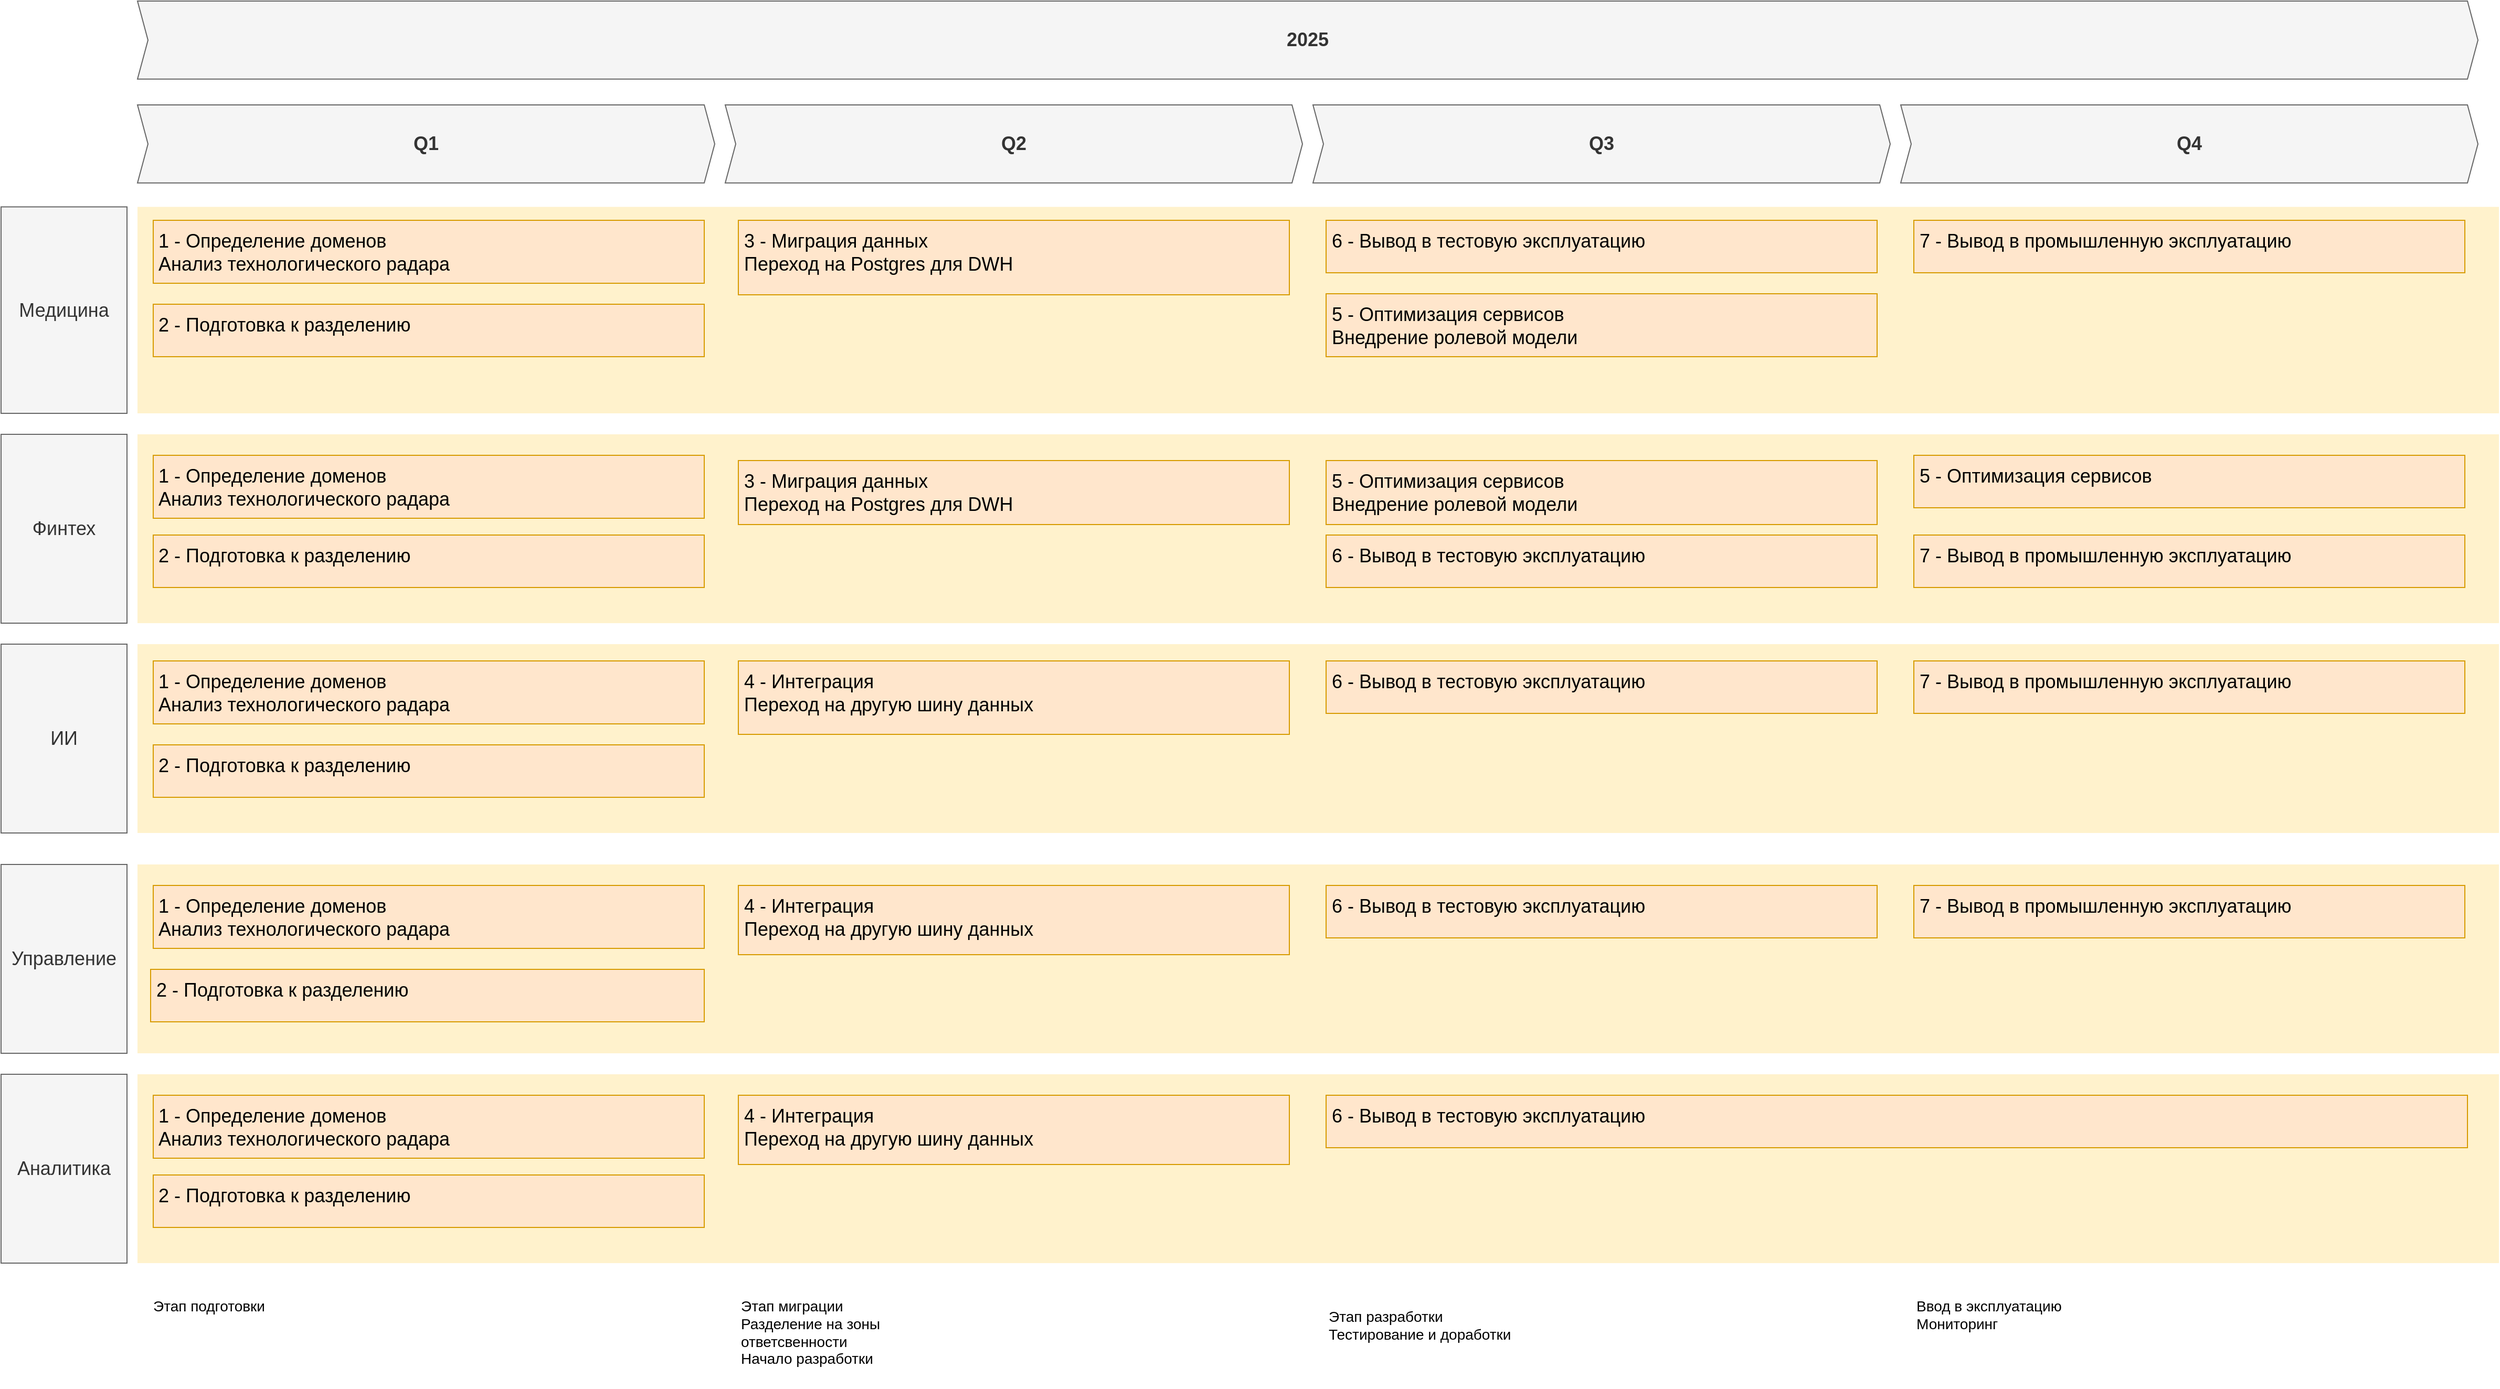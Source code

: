 <mxfile version="26.0.9">
  <diagram name="Страница — 1" id="mhUT8JiSexu-bpIOOjVa">
    <mxGraphModel dx="5972" dy="2233" grid="1" gridSize="10" guides="1" tooltips="1" connect="1" arrows="1" fold="1" page="1" pageScale="1" pageWidth="827" pageHeight="1169" math="0" shadow="0">
      <root>
        <mxCell id="0" />
        <mxCell id="1" parent="0" />
        <mxCell id="IDzzVWDPnWyvxaZOG0bN-16" value="" style="shape=rect;fillColor=#fff2cc;strokeColor=none;fontSize=24;html=1;whiteSpace=wrap;align=left;verticalAlign=top;spacing=5;rounded=0;rotation=0;" vertex="1" parent="1">
          <mxGeometry x="-3050" y="-717" width="2250" height="180" as="geometry" />
        </mxCell>
        <mxCell id="IDzzVWDPnWyvxaZOG0bN-17" value="" style="shape=rect;fillColor=#fff2cc;strokeColor=none;fontSize=24;html=1;whiteSpace=wrap;align=left;verticalAlign=top;spacing=5;rounded=0;rotation=0;" vertex="1" parent="1">
          <mxGeometry x="-3050" y="-933.8" width="2250" height="196.8" as="geometry" />
        </mxCell>
        <mxCell id="IDzzVWDPnWyvxaZOG0bN-20" value="Медицина" style="rounded=0;whiteSpace=wrap;html=1;fillColor=#f5f5f5;fontColor=#333333;strokeColor=#666666;fontSize=18;" vertex="1" parent="1">
          <mxGeometry x="-3180" y="-933.8" width="120" height="196.8" as="geometry" />
        </mxCell>
        <mxCell id="IDzzVWDPnWyvxaZOG0bN-21" value="Финтех" style="rounded=0;whiteSpace=wrap;html=1;fillColor=#f5f5f5;fontColor=#333333;strokeColor=#666666;fontSize=18;" vertex="1" parent="1">
          <mxGeometry x="-3180" y="-717" width="120" height="180" as="geometry" />
        </mxCell>
        <mxCell id="IDzzVWDPnWyvxaZOG0bN-24" value="Q1" style="shape=step;perimeter=stepPerimeter;whiteSpace=wrap;html=1;fixedSize=1;size=10;fillColor=#f5f5f5;strokeColor=#666666;fontSize=18;fontStyle=1;align=center;rounded=0;fontColor=#333333;" vertex="1" parent="1">
          <mxGeometry x="-3050" y="-1031" width="550" height="74.4" as="geometry" />
        </mxCell>
        <mxCell id="IDzzVWDPnWyvxaZOG0bN-25" value="Q2" style="shape=step;perimeter=stepPerimeter;whiteSpace=wrap;html=1;fixedSize=1;size=10;fillColor=#f5f5f5;strokeColor=#666666;fontSize=18;fontStyle=1;align=center;rounded=0;fontColor=#333333;rotation=0;" vertex="1" parent="1">
          <mxGeometry x="-2490" y="-1031" width="550" height="74.4" as="geometry" />
        </mxCell>
        <mxCell id="IDzzVWDPnWyvxaZOG0bN-26" value="Q4" style="shape=step;perimeter=stepPerimeter;whiteSpace=wrap;html=1;fixedSize=1;size=10;fillColor=#f5f5f5;strokeColor=#666666;fontSize=18;fontStyle=1;align=center;rounded=0;fontColor=#333333;rotation=0;" vertex="1" parent="1">
          <mxGeometry x="-1370" y="-1031" width="550" height="74.4" as="geometry" />
        </mxCell>
        <mxCell id="IDzzVWDPnWyvxaZOG0bN-27" value="Q3" style="shape=step;perimeter=stepPerimeter;whiteSpace=wrap;html=1;fixedSize=1;size=10;fillColor=#f5f5f5;strokeColor=#666666;fontSize=18;fontStyle=1;align=center;rounded=0;fontColor=#333333;rotation=0;" vertex="1" parent="1">
          <mxGeometry x="-1930" y="-1031" width="550" height="74.4" as="geometry" />
        </mxCell>
        <mxCell id="IDzzVWDPnWyvxaZOG0bN-31" value="" style="shape=rect;fillColor=#fff2cc;strokeColor=none;fontSize=24;html=1;whiteSpace=wrap;align=left;verticalAlign=top;spacing=5;rounded=0;rotation=0;" vertex="1" parent="1">
          <mxGeometry x="-3050" y="-517" width="2250" height="180" as="geometry" />
        </mxCell>
        <mxCell id="IDzzVWDPnWyvxaZOG0bN-32" value="ИИ" style="rounded=0;whiteSpace=wrap;html=1;fillColor=#f5f5f5;fontColor=#333333;strokeColor=#666666;fontSize=18;" vertex="1" parent="1">
          <mxGeometry x="-3180" y="-517" width="120" height="180" as="geometry" />
        </mxCell>
        <mxCell id="IDzzVWDPnWyvxaZOG0bN-35" value="" style="shape=rect;fillColor=#fff2cc;strokeColor=none;fontSize=24;html=1;whiteSpace=wrap;align=left;verticalAlign=top;spacing=5;rounded=0;rotation=0;" vertex="1" parent="1">
          <mxGeometry x="-3050" y="-307" width="2250" height="180" as="geometry" />
        </mxCell>
        <mxCell id="IDzzVWDPnWyvxaZOG0bN-36" value="Управление" style="rounded=0;whiteSpace=wrap;html=1;fillColor=#f5f5f5;fontColor=#333333;strokeColor=#666666;fontSize=18;" vertex="1" parent="1">
          <mxGeometry x="-3180" y="-307" width="120" height="180" as="geometry" />
        </mxCell>
        <mxCell id="IDzzVWDPnWyvxaZOG0bN-39" value="" style="shape=rect;fillColor=#fff2cc;strokeColor=none;fontSize=24;html=1;whiteSpace=wrap;align=left;verticalAlign=top;spacing=5;rounded=0;rotation=0;" vertex="1" parent="1">
          <mxGeometry x="-3050" y="-107" width="2250" height="180" as="geometry" />
        </mxCell>
        <mxCell id="IDzzVWDPnWyvxaZOG0bN-40" value="Аналитика" style="rounded=0;whiteSpace=wrap;html=1;fillColor=#f5f5f5;fontColor=#333333;strokeColor=#666666;fontSize=18;" vertex="1" parent="1">
          <mxGeometry x="-3180" y="-107" width="120" height="180" as="geometry" />
        </mxCell>
        <mxCell id="IDzzVWDPnWyvxaZOG0bN-66" value="2025" style="shape=step;perimeter=stepPerimeter;whiteSpace=wrap;html=1;fixedSize=1;size=10;fillColor=#f5f5f5;strokeColor=#666666;fontSize=18;fontStyle=1;align=center;rounded=0;fontColor=#333333;" vertex="1" parent="1">
          <mxGeometry x="-3050" y="-1130" width="2230" height="74.4" as="geometry" />
        </mxCell>
        <mxCell id="IDzzVWDPnWyvxaZOG0bN-67" value="1 - Определение доменов&amp;nbsp;&lt;div&gt;Анализ технологического радара&lt;/div&gt;" style="shape=rect;fillColor=#ffe6cc;strokeColor=#d79b00;fontSize=18;html=1;whiteSpace=wrap;align=left;verticalAlign=top;spacing=5;rounded=0;" vertex="1" parent="1">
          <mxGeometry x="-3035" y="-921" width="525" height="60" as="geometry" />
        </mxCell>
        <mxCell id="IDzzVWDPnWyvxaZOG0bN-68" value="2 - Подготовка к разделению" style="shape=rect;fillColor=#ffe6cc;strokeColor=#d79b00;fontSize=18;html=1;whiteSpace=wrap;align=left;verticalAlign=top;spacing=5;rounded=0;" vertex="1" parent="1">
          <mxGeometry x="-3035" y="-841" width="525" height="50" as="geometry" />
        </mxCell>
        <mxCell id="IDzzVWDPnWyvxaZOG0bN-69" value="1 - Определение доменов&amp;nbsp;&lt;div&gt;Анализ технологического радара&lt;/div&gt;" style="shape=rect;fillColor=#ffe6cc;strokeColor=#d79b00;fontSize=18;html=1;whiteSpace=wrap;align=left;verticalAlign=top;spacing=5;rounded=0;" vertex="1" parent="1">
          <mxGeometry x="-3035" y="-697" width="525" height="60" as="geometry" />
        </mxCell>
        <mxCell id="IDzzVWDPnWyvxaZOG0bN-70" value="1 - Определение доменов&amp;nbsp;&lt;div&gt;Анализ технологического радара&lt;/div&gt;" style="shape=rect;fillColor=#ffe6cc;strokeColor=#d79b00;fontSize=18;html=1;whiteSpace=wrap;align=left;verticalAlign=top;spacing=5;rounded=0;" vertex="1" parent="1">
          <mxGeometry x="-3035" y="-501" width="525" height="60" as="geometry" />
        </mxCell>
        <mxCell id="IDzzVWDPnWyvxaZOG0bN-71" value="1 - Определение доменов&amp;nbsp;&lt;div&gt;Анализ технологического радара&lt;/div&gt;" style="shape=rect;fillColor=#ffe6cc;strokeColor=#d79b00;fontSize=18;html=1;whiteSpace=wrap;align=left;verticalAlign=top;spacing=5;rounded=0;" vertex="1" parent="1">
          <mxGeometry x="-3035" y="-287" width="525" height="60" as="geometry" />
        </mxCell>
        <mxCell id="IDzzVWDPnWyvxaZOG0bN-72" value="1 - Определение доменов&amp;nbsp;&lt;div&gt;Анализ технологического радара&lt;/div&gt;" style="shape=rect;fillColor=#ffe6cc;strokeColor=#d79b00;fontSize=18;html=1;whiteSpace=wrap;align=left;verticalAlign=top;spacing=5;rounded=0;" vertex="1" parent="1">
          <mxGeometry x="-3035" y="-87" width="525" height="60" as="geometry" />
        </mxCell>
        <mxCell id="IDzzVWDPnWyvxaZOG0bN-73" value="2 - Подготовка к разделению" style="shape=rect;fillColor=#ffe6cc;strokeColor=#d79b00;fontSize=18;html=1;whiteSpace=wrap;align=left;verticalAlign=top;spacing=5;rounded=0;" vertex="1" parent="1">
          <mxGeometry x="-3035" y="-621" width="525" height="50" as="geometry" />
        </mxCell>
        <mxCell id="IDzzVWDPnWyvxaZOG0bN-74" value="2 - Подготовка к разделению" style="shape=rect;fillColor=#ffe6cc;strokeColor=#d79b00;fontSize=18;html=1;whiteSpace=wrap;align=left;verticalAlign=top;spacing=5;rounded=0;" vertex="1" parent="1">
          <mxGeometry x="-3035" y="-421" width="525" height="50" as="geometry" />
        </mxCell>
        <mxCell id="IDzzVWDPnWyvxaZOG0bN-75" value="2 - Подготовка к разделению" style="shape=rect;fillColor=#ffe6cc;strokeColor=#d79b00;fontSize=18;html=1;whiteSpace=wrap;align=left;verticalAlign=top;spacing=5;rounded=0;" vertex="1" parent="1">
          <mxGeometry x="-3037.5" y="-207" width="527.5" height="50" as="geometry" />
        </mxCell>
        <mxCell id="IDzzVWDPnWyvxaZOG0bN-76" value="2 - Подготовка к разделению" style="shape=rect;fillColor=#ffe6cc;strokeColor=#d79b00;fontSize=18;html=1;whiteSpace=wrap;align=left;verticalAlign=top;spacing=5;rounded=0;" vertex="1" parent="1">
          <mxGeometry x="-3035" y="-11" width="525" height="50" as="geometry" />
        </mxCell>
        <mxCell id="IDzzVWDPnWyvxaZOG0bN-77" value="3 - Миграция данных&lt;div&gt;Переход на Postgres для DWH&lt;/div&gt;" style="shape=rect;fillColor=#ffe6cc;strokeColor=#d79b00;fontSize=18;html=1;whiteSpace=wrap;align=left;verticalAlign=top;spacing=5;rounded=0;" vertex="1" parent="1">
          <mxGeometry x="-2477.5" y="-921" width="525" height="71" as="geometry" />
        </mxCell>
        <mxCell id="IDzzVWDPnWyvxaZOG0bN-78" value="3 - Миграция данных&lt;div&gt;Переход на Postgres для DWH&lt;/div&gt;" style="shape=rect;fillColor=#ffe6cc;strokeColor=#d79b00;fontSize=18;html=1;whiteSpace=wrap;align=left;verticalAlign=top;spacing=5;rounded=0;" vertex="1" parent="1">
          <mxGeometry x="-2477.5" y="-692" width="525" height="61" as="geometry" />
        </mxCell>
        <mxCell id="IDzzVWDPnWyvxaZOG0bN-80" value="5 - Оптимизация сервисов&lt;div&gt;Внедрение ролевой модели&lt;br&gt;&lt;/div&gt;" style="shape=rect;fillColor=#ffe6cc;strokeColor=#d79b00;fontSize=18;html=1;whiteSpace=wrap;align=left;verticalAlign=top;spacing=5;rounded=0;" vertex="1" parent="1">
          <mxGeometry x="-1917.5" y="-692" width="525" height="61" as="geometry" />
        </mxCell>
        <mxCell id="IDzzVWDPnWyvxaZOG0bN-81" value="4 - Интеграция&lt;div&gt;Переход на другую шину данных&lt;br&gt;&lt;/div&gt;" style="shape=rect;fillColor=#ffe6cc;strokeColor=#d79b00;fontSize=18;html=1;whiteSpace=wrap;align=left;verticalAlign=top;spacing=5;rounded=0;" vertex="1" parent="1">
          <mxGeometry x="-2477.5" y="-501" width="525" height="70" as="geometry" />
        </mxCell>
        <mxCell id="IDzzVWDPnWyvxaZOG0bN-82" value="4 - Интеграция&lt;div&gt;Переход на другую шину данных&lt;br&gt;&lt;/div&gt;" style="shape=rect;fillColor=#ffe6cc;strokeColor=#d79b00;fontSize=18;html=1;whiteSpace=wrap;align=left;verticalAlign=top;spacing=5;rounded=0;" vertex="1" parent="1">
          <mxGeometry x="-2477.5" y="-287" width="525" height="66" as="geometry" />
        </mxCell>
        <mxCell id="IDzzVWDPnWyvxaZOG0bN-83" value="4 - Интеграция&lt;div&gt;Переход на другую шину данных&lt;br&gt;&lt;/div&gt;" style="shape=rect;fillColor=#ffe6cc;strokeColor=#d79b00;fontSize=18;html=1;whiteSpace=wrap;align=left;verticalAlign=top;spacing=5;rounded=0;" vertex="1" parent="1">
          <mxGeometry x="-2477.5" y="-87" width="525" height="66" as="geometry" />
        </mxCell>
        <mxCell id="IDzzVWDPnWyvxaZOG0bN-84" value="6 - Вывод в тестовую эксплуатацию" style="shape=rect;fillColor=#ffe6cc;strokeColor=#d79b00;fontSize=18;html=1;whiteSpace=wrap;align=left;verticalAlign=top;spacing=5;rounded=0;" vertex="1" parent="1">
          <mxGeometry x="-1917.5" y="-921" width="525" height="50" as="geometry" />
        </mxCell>
        <mxCell id="IDzzVWDPnWyvxaZOG0bN-85" value="&lt;div&gt;&lt;font style=&quot;font-size: 14px;&quot;&gt;Этап подготовки&lt;/font&gt;&lt;/div&gt;&lt;div&gt;&lt;br&gt;&lt;/div&gt;" style="text;html=1;whiteSpace=wrap;overflow=hidden;rounded=0;" vertex="1" parent="1">
          <mxGeometry x="-3037.5" y="99" width="230" height="40" as="geometry" />
        </mxCell>
        <mxCell id="IDzzVWDPnWyvxaZOG0bN-86" value="&lt;div&gt;&lt;font style=&quot;font-size: 14px;&quot;&gt;Этап миграции&lt;/font&gt;&lt;/div&gt;&lt;div&gt;&lt;font style=&quot;font-size: 14px;&quot;&gt;Разделение на зоны ответсвенности&lt;/font&gt;&lt;/div&gt;&lt;div&gt;&lt;font style=&quot;font-size: 14px;&quot;&gt;Начало разработки&lt;/font&gt;&lt;/div&gt;" style="text;html=1;whiteSpace=wrap;overflow=hidden;rounded=0;" vertex="1" parent="1">
          <mxGeometry x="-2477.5" y="99" width="230" height="90" as="geometry" />
        </mxCell>
        <mxCell id="IDzzVWDPnWyvxaZOG0bN-87" value="&lt;div&gt;&lt;font style=&quot;font-size: 14px;&quot;&gt;Этап разработки&lt;/font&gt;&lt;/div&gt;&lt;div&gt;&lt;font style=&quot;font-size: 14px;&quot;&gt;Тестирование и доработки&lt;/font&gt;&lt;/div&gt;&lt;div&gt;&lt;br&gt;&lt;/div&gt;" style="text;html=1;whiteSpace=wrap;overflow=hidden;rounded=0;" vertex="1" parent="1">
          <mxGeometry x="-1917.5" y="109" width="230" height="40" as="geometry" />
        </mxCell>
        <mxCell id="IDzzVWDPnWyvxaZOG0bN-88" value="&lt;div&gt;&lt;font style=&quot;font-size: 14px;&quot;&gt;Ввод в эксплуатацию&lt;/font&gt;&lt;/div&gt;&lt;div&gt;&lt;font style=&quot;font-size: 14px;&quot;&gt;Мониторинг&lt;/font&gt;&lt;/div&gt;" style="text;html=1;whiteSpace=wrap;overflow=hidden;rounded=0;" vertex="1" parent="1">
          <mxGeometry x="-1357.5" y="99" width="230" height="40" as="geometry" />
        </mxCell>
        <mxCell id="IDzzVWDPnWyvxaZOG0bN-89" value="5 - Оптимизация сервисов" style="shape=rect;fillColor=#ffe6cc;strokeColor=#d79b00;fontSize=18;html=1;whiteSpace=wrap;align=left;verticalAlign=top;spacing=5;rounded=0;" vertex="1" parent="1">
          <mxGeometry x="-1357.5" y="-697" width="525" height="50" as="geometry" />
        </mxCell>
        <mxCell id="IDzzVWDPnWyvxaZOG0bN-90" value="6 - Вывод в тестовую эксплуатацию" style="shape=rect;fillColor=#ffe6cc;strokeColor=#d79b00;fontSize=18;html=1;whiteSpace=wrap;align=left;verticalAlign=top;spacing=5;rounded=0;" vertex="1" parent="1">
          <mxGeometry x="-1917.5" y="-621" width="525" height="50" as="geometry" />
        </mxCell>
        <mxCell id="IDzzVWDPnWyvxaZOG0bN-91" value="6 - Вывод в тестовую эксплуатацию" style="shape=rect;fillColor=#ffe6cc;strokeColor=#d79b00;fontSize=18;html=1;whiteSpace=wrap;align=left;verticalAlign=top;spacing=5;rounded=0;" vertex="1" parent="1">
          <mxGeometry x="-1917.5" y="-501" width="525" height="50" as="geometry" />
        </mxCell>
        <mxCell id="IDzzVWDPnWyvxaZOG0bN-92" value="6 - Вывод в тестовую эксплуатацию" style="shape=rect;fillColor=#ffe6cc;strokeColor=#d79b00;fontSize=18;html=1;whiteSpace=wrap;align=left;verticalAlign=top;spacing=5;rounded=0;" vertex="1" parent="1">
          <mxGeometry x="-1917.5" y="-287" width="525" height="50" as="geometry" />
        </mxCell>
        <mxCell id="IDzzVWDPnWyvxaZOG0bN-93" value="6 - Вывод в тестовую эксплуатацию" style="shape=rect;fillColor=#ffe6cc;strokeColor=#d79b00;fontSize=18;html=1;whiteSpace=wrap;align=left;verticalAlign=top;spacing=5;rounded=0;" vertex="1" parent="1">
          <mxGeometry x="-1917.5" y="-87" width="1087.5" height="50" as="geometry" />
        </mxCell>
        <mxCell id="IDzzVWDPnWyvxaZOG0bN-94" value="7 - Вывод в промышленную эксплуатацию" style="shape=rect;fillColor=#ffe6cc;strokeColor=#d79b00;fontSize=18;html=1;whiteSpace=wrap;align=left;verticalAlign=top;spacing=5;rounded=0;" vertex="1" parent="1">
          <mxGeometry x="-1357.5" y="-921" width="525" height="50" as="geometry" />
        </mxCell>
        <mxCell id="IDzzVWDPnWyvxaZOG0bN-95" value="7 - Вывод в промышленную эксплуатацию" style="shape=rect;fillColor=#ffe6cc;strokeColor=#d79b00;fontSize=18;html=1;whiteSpace=wrap;align=left;verticalAlign=top;spacing=5;rounded=0;" vertex="1" parent="1">
          <mxGeometry x="-1357.5" y="-621" width="525" height="50" as="geometry" />
        </mxCell>
        <mxCell id="IDzzVWDPnWyvxaZOG0bN-96" value="7 - Вывод в промышленную эксплуатацию" style="shape=rect;fillColor=#ffe6cc;strokeColor=#d79b00;fontSize=18;html=1;whiteSpace=wrap;align=left;verticalAlign=top;spacing=5;rounded=0;" vertex="1" parent="1">
          <mxGeometry x="-1357.5" y="-501" width="525" height="50" as="geometry" />
        </mxCell>
        <mxCell id="IDzzVWDPnWyvxaZOG0bN-97" value="7 - Вывод в промышленную эксплуатацию" style="shape=rect;fillColor=#ffe6cc;strokeColor=#d79b00;fontSize=18;html=1;whiteSpace=wrap;align=left;verticalAlign=top;spacing=5;rounded=0;" vertex="1" parent="1">
          <mxGeometry x="-1357.5" y="-287" width="525" height="50" as="geometry" />
        </mxCell>
        <mxCell id="IDzzVWDPnWyvxaZOG0bN-100" value="5 - Оптимизация сервисов&lt;div&gt;Внедрение ролевой модели&lt;br&gt;&lt;/div&gt;" style="shape=rect;fillColor=#ffe6cc;strokeColor=#d79b00;fontSize=18;html=1;whiteSpace=wrap;align=left;verticalAlign=top;spacing=5;rounded=0;" vertex="1" parent="1">
          <mxGeometry x="-1917.5" y="-851" width="525" height="60" as="geometry" />
        </mxCell>
      </root>
    </mxGraphModel>
  </diagram>
</mxfile>
